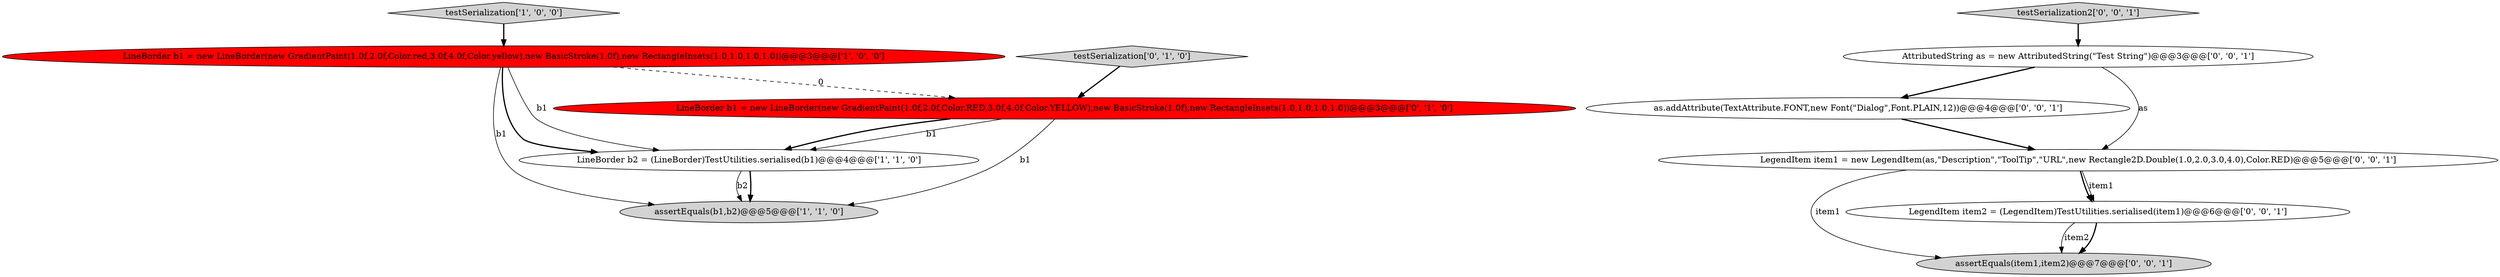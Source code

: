 digraph {
5 [style = filled, label = "LineBorder b1 = new LineBorder(new GradientPaint(1.0f,2.0f,Color.RED,3.0f,4.0f,Color.YELLOW),new BasicStroke(1.0f),new RectangleInsets(1.0,1.0,1.0,1.0))@@@3@@@['0', '1', '0']", fillcolor = red, shape = ellipse image = "AAA1AAABBB2BBB"];
10 [style = filled, label = "assertEquals(item1,item2)@@@7@@@['0', '0', '1']", fillcolor = lightgray, shape = ellipse image = "AAA0AAABBB3BBB"];
4 [style = filled, label = "testSerialization['0', '1', '0']", fillcolor = lightgray, shape = diamond image = "AAA0AAABBB2BBB"];
3 [style = filled, label = "assertEquals(b1,b2)@@@5@@@['1', '1', '0']", fillcolor = lightgray, shape = ellipse image = "AAA0AAABBB1BBB"];
8 [style = filled, label = "LegendItem item2 = (LegendItem)TestUtilities.serialised(item1)@@@6@@@['0', '0', '1']", fillcolor = white, shape = ellipse image = "AAA0AAABBB3BBB"];
0 [style = filled, label = "testSerialization['1', '0', '0']", fillcolor = lightgray, shape = diamond image = "AAA0AAABBB1BBB"];
2 [style = filled, label = "LineBorder b1 = new LineBorder(new GradientPaint(1.0f,2.0f,Color.red,3.0f,4.0f,Color.yellow),new BasicStroke(1.0f),new RectangleInsets(1.0,1.0,1.0,1.0))@@@3@@@['1', '0', '0']", fillcolor = red, shape = ellipse image = "AAA1AAABBB1BBB"];
6 [style = filled, label = "AttributedString as = new AttributedString(\"Test String\")@@@3@@@['0', '0', '1']", fillcolor = white, shape = ellipse image = "AAA0AAABBB3BBB"];
7 [style = filled, label = "as.addAttribute(TextAttribute.FONT,new Font(\"Dialog\",Font.PLAIN,12))@@@4@@@['0', '0', '1']", fillcolor = white, shape = ellipse image = "AAA0AAABBB3BBB"];
9 [style = filled, label = "testSerialization2['0', '0', '1']", fillcolor = lightgray, shape = diamond image = "AAA0AAABBB3BBB"];
11 [style = filled, label = "LegendItem item1 = new LegendItem(as,\"Description\",\"ToolTip\",\"URL\",new Rectangle2D.Double(1.0,2.0,3.0,4.0),Color.RED)@@@5@@@['0', '0', '1']", fillcolor = white, shape = ellipse image = "AAA0AAABBB3BBB"];
1 [style = filled, label = "LineBorder b2 = (LineBorder)TestUtilities.serialised(b1)@@@4@@@['1', '1', '0']", fillcolor = white, shape = ellipse image = "AAA0AAABBB1BBB"];
1->3 [style = bold, label=""];
8->10 [style = solid, label="item2"];
5->1 [style = bold, label=""];
11->8 [style = bold, label=""];
8->10 [style = bold, label=""];
2->5 [style = dashed, label="0"];
7->11 [style = bold, label=""];
11->10 [style = solid, label="item1"];
9->6 [style = bold, label=""];
6->7 [style = bold, label=""];
5->1 [style = solid, label="b1"];
5->3 [style = solid, label="b1"];
4->5 [style = bold, label=""];
2->1 [style = bold, label=""];
1->3 [style = solid, label="b2"];
6->11 [style = solid, label="as"];
11->8 [style = solid, label="item1"];
2->1 [style = solid, label="b1"];
0->2 [style = bold, label=""];
2->3 [style = solid, label="b1"];
}
